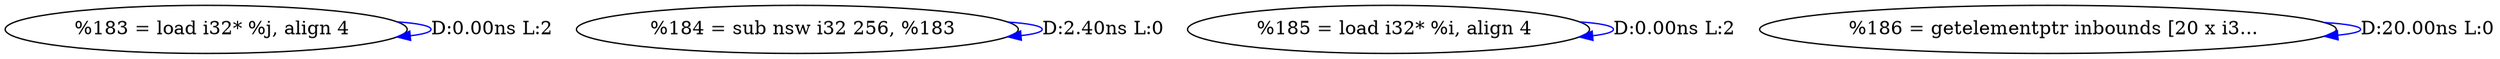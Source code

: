 digraph {
Node0x2d139a0[label="  %183 = load i32* %j, align 4"];
Node0x2d139a0 -> Node0x2d139a0[label="D:0.00ns L:2",color=blue];
Node0x2d13a80[label="  %184 = sub nsw i32 256, %183"];
Node0x2d13a80 -> Node0x2d13a80[label="D:2.40ns L:0",color=blue];
Node0x2d13b60[label="  %185 = load i32* %i, align 4"];
Node0x2d13b60 -> Node0x2d13b60[label="D:0.00ns L:2",color=blue];
Node0x2d13c40[label="  %186 = getelementptr inbounds [20 x i3..."];
Node0x2d13c40 -> Node0x2d13c40[label="D:20.00ns L:0",color=blue];
}
